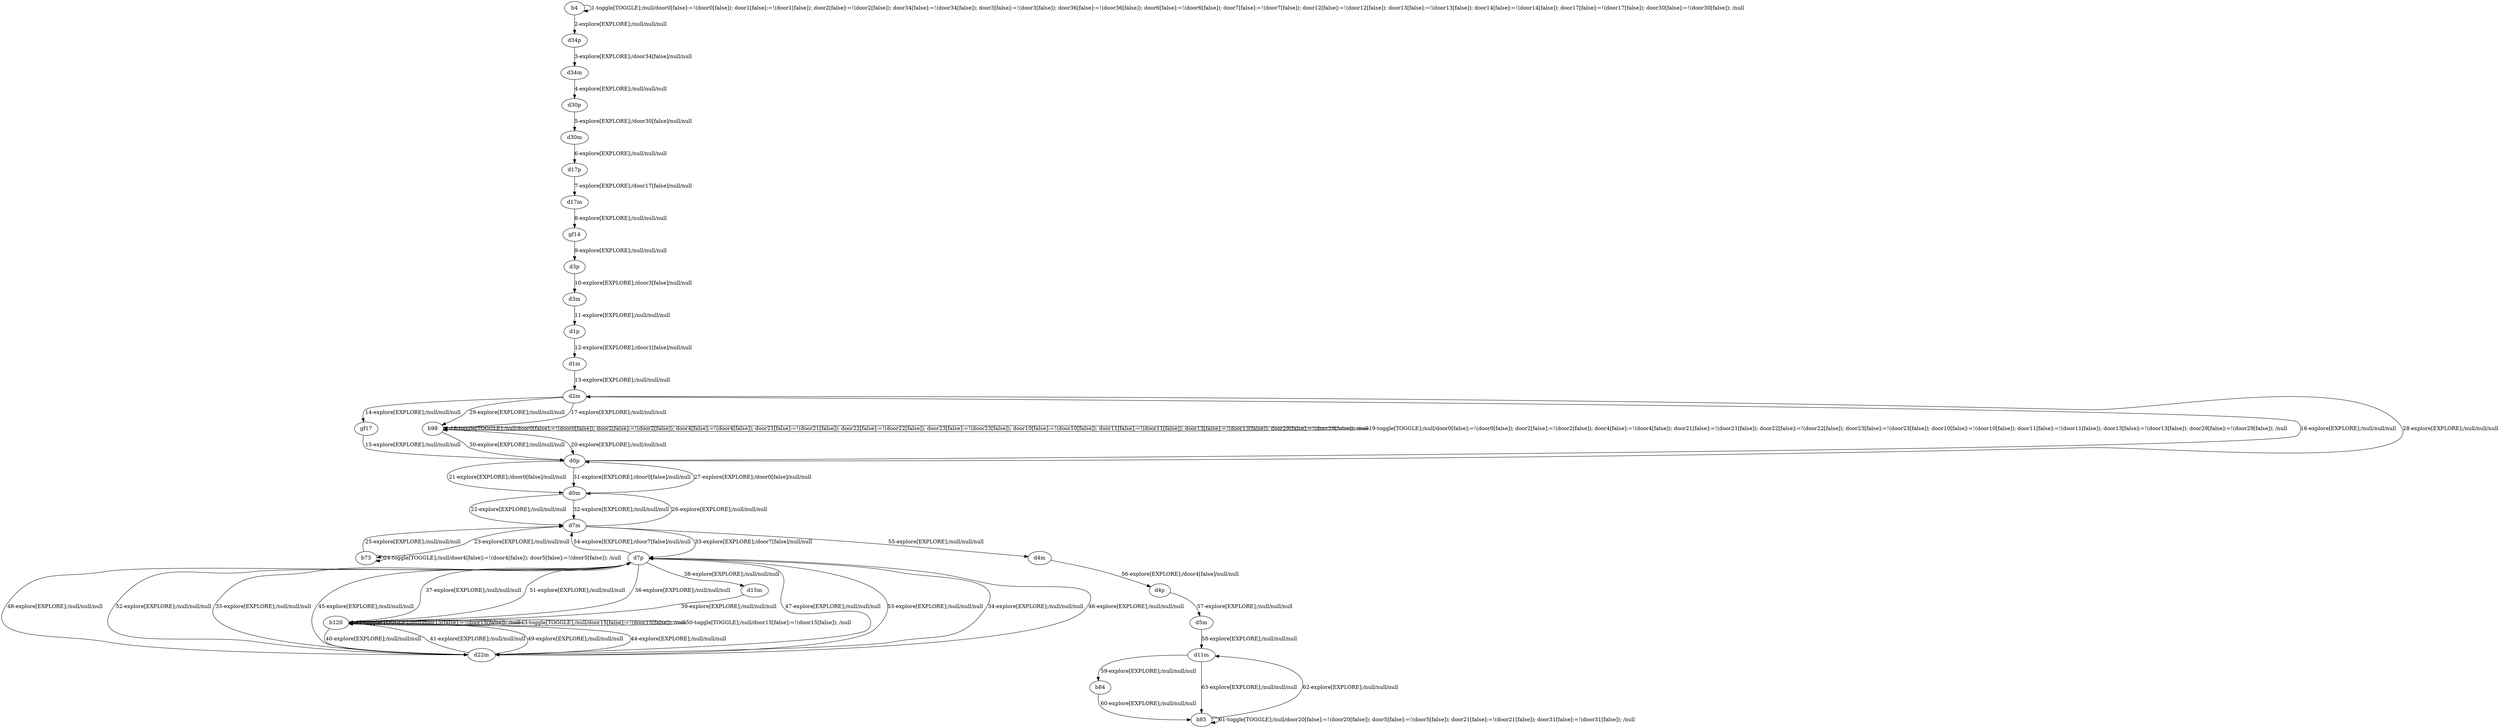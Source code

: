 # Total number of goals covered by this test: 1
# d11m --> b85

digraph g {
"b4" -> "b4" [label = "1-toggle[TOGGLE];/null/door0[false]:=!(door0[false]); door1[false]:=!(door1[false]); door2[false]:=!(door2[false]); door34[false]:=!(door34[false]); door3[false]:=!(door3[false]); door36[false]:=!(door36[false]); door6[false]:=!(door6[false]); door7[false]:=!(door7[false]); door12[false]:=!(door12[false]); door13[false]:=!(door13[false]); door14[false]:=!(door14[false]); door17[false]:=!(door17[false]); door30[false]:=!(door30[false]); /null"];
"b4" -> "d34p" [label = "2-explore[EXPLORE];/null/null/null"];
"d34p" -> "d34m" [label = "3-explore[EXPLORE];/door34[false]/null/null"];
"d34m" -> "d30p" [label = "4-explore[EXPLORE];/null/null/null"];
"d30p" -> "d30m" [label = "5-explore[EXPLORE];/door30[false]/null/null"];
"d30m" -> "d17p" [label = "6-explore[EXPLORE];/null/null/null"];
"d17p" -> "d17m" [label = "7-explore[EXPLORE];/door17[false]/null/null"];
"d17m" -> "gf14" [label = "8-explore[EXPLORE];/null/null/null"];
"gf14" -> "d3p" [label = "9-explore[EXPLORE];/null/null/null"];
"d3p" -> "d3m" [label = "10-explore[EXPLORE];/door3[false]/null/null"];
"d3m" -> "d1p" [label = "11-explore[EXPLORE];/null/null/null"];
"d1p" -> "d1m" [label = "12-explore[EXPLORE];/door1[false]/null/null"];
"d1m" -> "d2m" [label = "13-explore[EXPLORE];/null/null/null"];
"d2m" -> "gf17" [label = "14-explore[EXPLORE];/null/null/null"];
"gf17" -> "d0p" [label = "15-explore[EXPLORE];/null/null/null"];
"d0p" -> "d2m" [label = "16-explore[EXPLORE];/null/null/null"];
"d2m" -> "b98" [label = "17-explore[EXPLORE];/null/null/null"];
"b98" -> "b98" [label = "18-toggle[TOGGLE];/null/door0[false]:=!(door0[false]); door2[false]:=!(door2[false]); door4[false]:=!(door4[false]); door21[false]:=!(door21[false]); door22[false]:=!(door22[false]); door23[false]:=!(door23[false]); door10[false]:=!(door10[false]); door11[false]:=!(door11[false]); door13[false]:=!(door13[false]); door29[false]:=!(door29[false]); /null"];
"b98" -> "b98" [label = "19-toggle[TOGGLE];/null/door0[false]:=!(door0[false]); door2[false]:=!(door2[false]); door4[false]:=!(door4[false]); door21[false]:=!(door21[false]); door22[false]:=!(door22[false]); door23[false]:=!(door23[false]); door10[false]:=!(door10[false]); door11[false]:=!(door11[false]); door13[false]:=!(door13[false]); door29[false]:=!(door29[false]); /null"];
"b98" -> "d0p" [label = "20-explore[EXPLORE];/null/null/null"];
"d0p" -> "d0m" [label = "21-explore[EXPLORE];/door0[false]/null/null"];
"d0m" -> "d7m" [label = "22-explore[EXPLORE];/null/null/null"];
"d7m" -> "b73" [label = "23-explore[EXPLORE];/null/null/null"];
"b73" -> "b73" [label = "24-toggle[TOGGLE];/null/door4[false]:=!(door4[false]); door5[false]:=!(door5[false]); /null"];
"b73" -> "d7m" [label = "25-explore[EXPLORE];/null/null/null"];
"d7m" -> "d0m" [label = "26-explore[EXPLORE];/null/null/null"];
"d0m" -> "d0p" [label = "27-explore[EXPLORE];/door0[false]/null/null"];
"d0p" -> "d2m" [label = "28-explore[EXPLORE];/null/null/null"];
"d2m" -> "b98" [label = "29-explore[EXPLORE];/null/null/null"];
"b98" -> "d0p" [label = "30-explore[EXPLORE];/null/null/null"];
"d0p" -> "d0m" [label = "31-explore[EXPLORE];/door0[false]/null/null"];
"d0m" -> "d7m" [label = "32-explore[EXPLORE];/null/null/null"];
"d7m" -> "d7p" [label = "33-explore[EXPLORE];/door7[false]/null/null"];
"d7p" -> "d22m" [label = "34-explore[EXPLORE];/null/null/null"];
"d22m" -> "d7p" [label = "35-explore[EXPLORE];/null/null/null"];
"d7p" -> "b120" [label = "36-explore[EXPLORE];/null/null/null"];
"b120" -> "d7p" [label = "37-explore[EXPLORE];/null/null/null"];
"d7p" -> "d15m" [label = "38-explore[EXPLORE];/null/null/null"];
"d15m" -> "b120" [label = "39-explore[EXPLORE];/null/null/null"];
"b120" -> "d22m" [label = "40-explore[EXPLORE];/null/null/null"];
"d22m" -> "b120" [label = "41-explore[EXPLORE];/null/null/null"];
"b120" -> "b120" [label = "42-toggle[TOGGLE];/null/door15[false]:=!(door15[false]); /null"];
"b120" -> "b120" [label = "43-toggle[TOGGLE];/null/door15[false]:=!(door15[false]); /null"];
"b120" -> "d22m" [label = "44-explore[EXPLORE];/null/null/null"];
"d22m" -> "d7p" [label = "45-explore[EXPLORE];/null/null/null"];
"d7p" -> "d22m" [label = "46-explore[EXPLORE];/null/null/null"];
"d22m" -> "d7p" [label = "47-explore[EXPLORE];/null/null/null"];
"d7p" -> "d22m" [label = "48-explore[EXPLORE];/null/null/null"];
"d22m" -> "b120" [label = "49-explore[EXPLORE];/null/null/null"];
"b120" -> "b120" [label = "50-toggle[TOGGLE];/null/door15[false]:=!(door15[false]); /null"];
"b120" -> "d7p" [label = "51-explore[EXPLORE];/null/null/null"];
"d7p" -> "d22m" [label = "52-explore[EXPLORE];/null/null/null"];
"d22m" -> "d7p" [label = "53-explore[EXPLORE];/null/null/null"];
"d7p" -> "d7m" [label = "54-explore[EXPLORE];/door7[false]/null/null"];
"d7m" -> "d4m" [label = "55-explore[EXPLORE];/null/null/null"];
"d4m" -> "d4p" [label = "56-explore[EXPLORE];/door4[false]/null/null"];
"d4p" -> "d5m" [label = "57-explore[EXPLORE];/null/null/null"];
"d5m" -> "d11m" [label = "58-explore[EXPLORE];/null/null/null"];
"d11m" -> "b84" [label = "59-explore[EXPLORE];/null/null/null"];
"b84" -> "b85" [label = "60-explore[EXPLORE];/null/null/null"];
"b85" -> "b85" [label = "61-toggle[TOGGLE];/null/door20[false]:=!(door20[false]); door5[false]:=!(door5[false]); door21[false]:=!(door21[false]); door31[false]:=!(door31[false]); /null"];
"b85" -> "d11m" [label = "62-explore[EXPLORE];/null/null/null"];
"d11m" -> "b85" [label = "63-explore[EXPLORE];/null/null/null"];
}